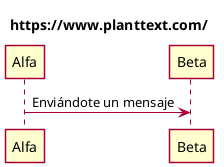 @startuml Samples
    skin rose
    skinparam classFontName Calibri
    skinparam shadowing false

    title https://www.planttext.com/
'====================================

Alfa -> Beta: Enviándote un mensaje

@enduml